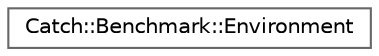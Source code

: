 digraph "Graphical Class Hierarchy"
{
 // LATEX_PDF_SIZE
  bgcolor="transparent";
  edge [fontname=Helvetica,fontsize=10,labelfontname=Helvetica,labelfontsize=10];
  node [fontname=Helvetica,fontsize=10,shape=box,height=0.2,width=0.4];
  rankdir="LR";
  Node0 [id="Node000000",label="Catch::Benchmark::Environment",height=0.2,width=0.4,color="grey40", fillcolor="white", style="filled",URL="$structCatch_1_1Benchmark_1_1Environment.html",tooltip=" "];
}
